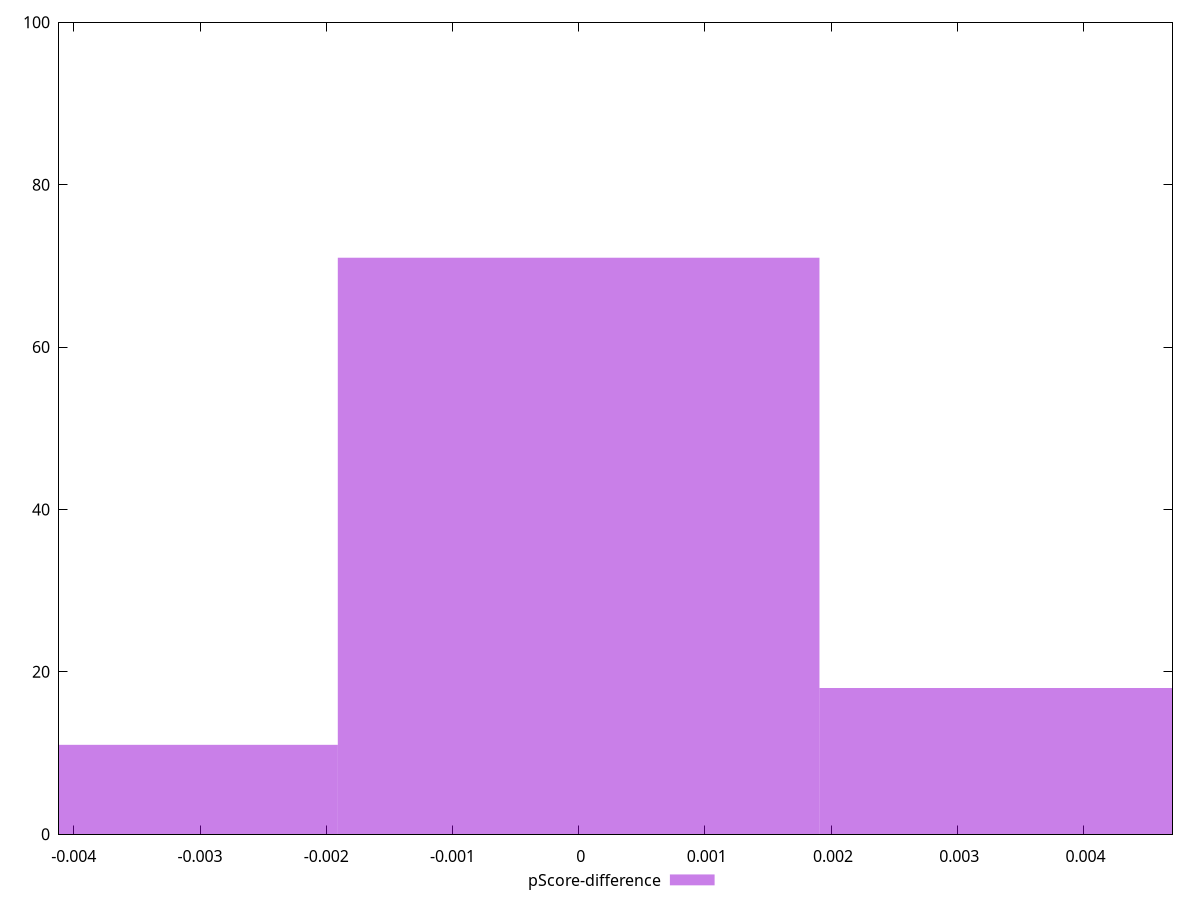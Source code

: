 reset

$pScoreDifference <<EOF
0 71
0.003816762967877695 18
-0.003816762967877695 11
EOF

set key outside below
set boxwidth 0.003816762967877695
set xrange [-0.004117647058823559:0.004705882352941171]
set yrange [0:100]
set trange [0:100]
set style fill transparent solid 0.5 noborder
set terminal svg size 640, 490 enhanced background rgb 'white'
set output "reports/report_00030_2021-02-24T20-42-31.540Z/uses-http2/samples/agenda/pScore-difference/histogram.svg"

plot $pScoreDifference title "pScore-difference" with boxes

reset
